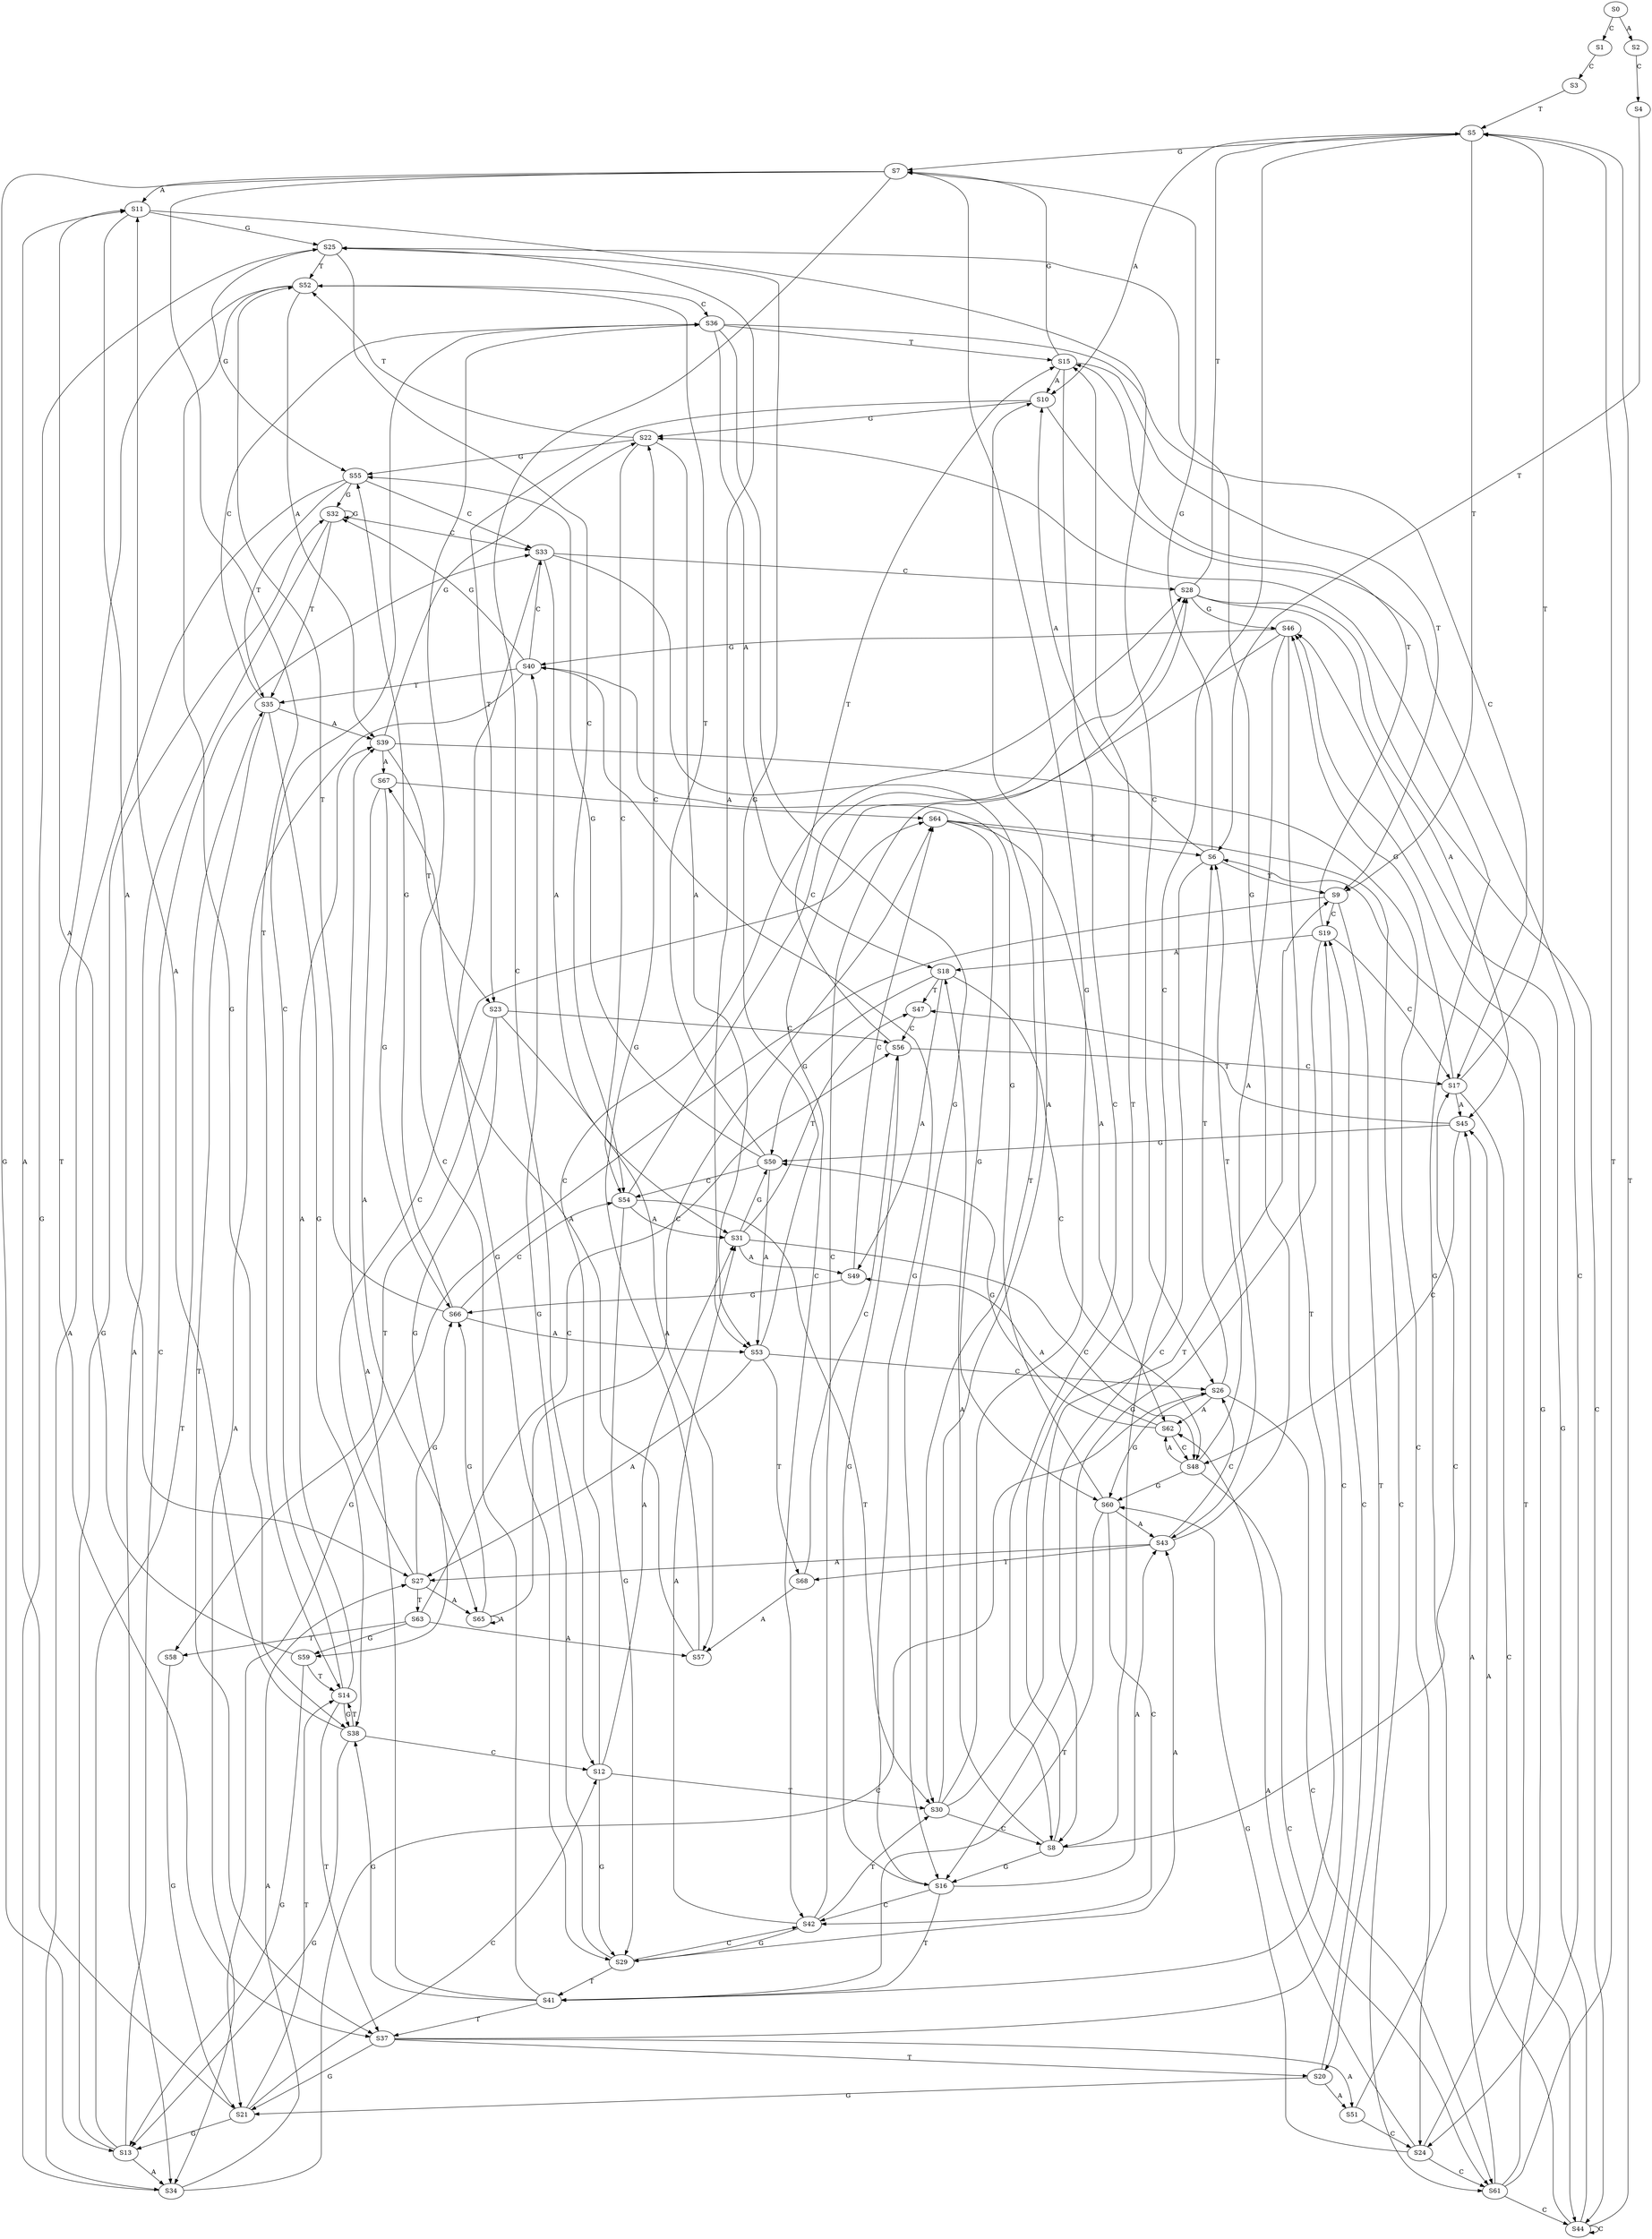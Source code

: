 strict digraph  {
	S0 -> S1 [ label = C ];
	S0 -> S2 [ label = A ];
	S1 -> S3 [ label = C ];
	S2 -> S4 [ label = C ];
	S3 -> S5 [ label = T ];
	S4 -> S6 [ label = T ];
	S5 -> S7 [ label = G ];
	S5 -> S8 [ label = C ];
	S5 -> S9 [ label = T ];
	S5 -> S10 [ label = A ];
	S6 -> S10 [ label = A ];
	S6 -> S8 [ label = C ];
	S6 -> S9 [ label = T ];
	S6 -> S7 [ label = G ];
	S7 -> S11 [ label = A ];
	S7 -> S12 [ label = C ];
	S7 -> S13 [ label = G ];
	S7 -> S14 [ label = T ];
	S8 -> S15 [ label = T ];
	S8 -> S16 [ label = G ];
	S8 -> S17 [ label = C ];
	S8 -> S18 [ label = A ];
	S9 -> S19 [ label = C ];
	S9 -> S20 [ label = T ];
	S9 -> S21 [ label = G ];
	S10 -> S22 [ label = G ];
	S10 -> S23 [ label = T ];
	S10 -> S24 [ label = C ];
	S11 -> S25 [ label = G ];
	S11 -> S26 [ label = C ];
	S11 -> S27 [ label = A ];
	S12 -> S28 [ label = C ];
	S12 -> S29 [ label = G ];
	S12 -> S30 [ label = T ];
	S12 -> S31 [ label = A ];
	S13 -> S32 [ label = G ];
	S13 -> S33 [ label = C ];
	S13 -> S34 [ label = A ];
	S13 -> S35 [ label = T ];
	S14 -> S36 [ label = C ];
	S14 -> S37 [ label = T ];
	S14 -> S38 [ label = G ];
	S14 -> S39 [ label = A ];
	S15 -> S7 [ label = G ];
	S15 -> S8 [ label = C ];
	S15 -> S10 [ label = A ];
	S15 -> S9 [ label = T ];
	S16 -> S40 [ label = G ];
	S16 -> S41 [ label = T ];
	S16 -> S42 [ label = C ];
	S16 -> S43 [ label = A ];
	S17 -> S44 [ label = C ];
	S17 -> S45 [ label = A ];
	S17 -> S5 [ label = T ];
	S17 -> S46 [ label = G ];
	S18 -> S47 [ label = T ];
	S18 -> S48 [ label = C ];
	S18 -> S49 [ label = A ];
	S18 -> S50 [ label = G ];
	S19 -> S18 [ label = A ];
	S19 -> S17 [ label = C ];
	S19 -> S16 [ label = G ];
	S19 -> S15 [ label = T ];
	S20 -> S21 [ label = G ];
	S20 -> S19 [ label = C ];
	S20 -> S51 [ label = A ];
	S21 -> S13 [ label = G ];
	S21 -> S12 [ label = C ];
	S21 -> S14 [ label = T ];
	S21 -> S11 [ label = A ];
	S22 -> S52 [ label = T ];
	S22 -> S53 [ label = A ];
	S22 -> S54 [ label = C ];
	S22 -> S55 [ label = G ];
	S23 -> S56 [ label = C ];
	S23 -> S57 [ label = A ];
	S23 -> S58 [ label = T ];
	S23 -> S59 [ label = G ];
	S24 -> S60 [ label = G ];
	S24 -> S6 [ label = T ];
	S24 -> S61 [ label = C ];
	S24 -> S62 [ label = A ];
	S25 -> S52 [ label = T ];
	S25 -> S55 [ label = G ];
	S25 -> S53 [ label = A ];
	S25 -> S54 [ label = C ];
	S26 -> S6 [ label = T ];
	S26 -> S60 [ label = G ];
	S26 -> S61 [ label = C ];
	S26 -> S62 [ label = A ];
	S27 -> S63 [ label = T ];
	S27 -> S64 [ label = C ];
	S27 -> S65 [ label = A ];
	S27 -> S66 [ label = G ];
	S28 -> S46 [ label = G ];
	S28 -> S45 [ label = A ];
	S28 -> S5 [ label = T ];
	S28 -> S44 [ label = C ];
	S29 -> S40 [ label = G ];
	S29 -> S43 [ label = A ];
	S29 -> S41 [ label = T ];
	S29 -> S42 [ label = C ];
	S30 -> S10 [ label = A ];
	S30 -> S8 [ label = C ];
	S30 -> S9 [ label = T ];
	S30 -> S7 [ label = G ];
	S31 -> S50 [ label = G ];
	S31 -> S48 [ label = C ];
	S31 -> S49 [ label = A ];
	S31 -> S47 [ label = T ];
	S32 -> S35 [ label = T ];
	S32 -> S33 [ label = C ];
	S32 -> S32 [ label = G ];
	S32 -> S34 [ label = A ];
	S33 -> S30 [ label = T ];
	S33 -> S28 [ label = C ];
	S33 -> S31 [ label = A ];
	S33 -> S29 [ label = G ];
	S34 -> S27 [ label = A ];
	S34 -> S25 [ label = G ];
	S34 -> S26 [ label = C ];
	S35 -> S39 [ label = A ];
	S35 -> S36 [ label = C ];
	S35 -> S38 [ label = G ];
	S35 -> S37 [ label = T ];
	S36 -> S15 [ label = T ];
	S36 -> S16 [ label = G ];
	S36 -> S18 [ label = A ];
	S36 -> S17 [ label = C ];
	S37 -> S19 [ label = C ];
	S37 -> S21 [ label = G ];
	S37 -> S51 [ label = A ];
	S37 -> S20 [ label = T ];
	S38 -> S14 [ label = T ];
	S38 -> S13 [ label = G ];
	S38 -> S11 [ label = A ];
	S38 -> S12 [ label = C ];
	S39 -> S23 [ label = T ];
	S39 -> S22 [ label = G ];
	S39 -> S67 [ label = A ];
	S39 -> S24 [ label = C ];
	S40 -> S34 [ label = A ];
	S40 -> S32 [ label = G ];
	S40 -> S33 [ label = C ];
	S40 -> S35 [ label = T ];
	S41 -> S36 [ label = C ];
	S41 -> S39 [ label = A ];
	S41 -> S38 [ label = G ];
	S41 -> S37 [ label = T ];
	S42 -> S29 [ label = G ];
	S42 -> S30 [ label = T ];
	S42 -> S28 [ label = C ];
	S42 -> S31 [ label = A ];
	S43 -> S27 [ label = A ];
	S43 -> S26 [ label = C ];
	S43 -> S25 [ label = G ];
	S43 -> S68 [ label = T ];
	S44 -> S46 [ label = G ];
	S44 -> S44 [ label = C ];
	S44 -> S45 [ label = A ];
	S44 -> S5 [ label = T ];
	S45 -> S50 [ label = G ];
	S45 -> S47 [ label = T ];
	S45 -> S48 [ label = C ];
	S46 -> S43 [ label = A ];
	S46 -> S40 [ label = G ];
	S46 -> S41 [ label = T ];
	S46 -> S42 [ label = C ];
	S47 -> S56 [ label = C ];
	S48 -> S6 [ label = T ];
	S48 -> S60 [ label = G ];
	S48 -> S62 [ label = A ];
	S48 -> S61 [ label = C ];
	S49 -> S66 [ label = G ];
	S49 -> S64 [ label = C ];
	S50 -> S55 [ label = G ];
	S50 -> S52 [ label = T ];
	S50 -> S53 [ label = A ];
	S50 -> S54 [ label = C ];
	S51 -> S24 [ label = C ];
	S51 -> S22 [ label = G ];
	S52 -> S39 [ label = A ];
	S52 -> S36 [ label = C ];
	S52 -> S38 [ label = G ];
	S52 -> S37 [ label = T ];
	S53 -> S27 [ label = A ];
	S53 -> S26 [ label = C ];
	S53 -> S68 [ label = T ];
	S53 -> S25 [ label = G ];
	S54 -> S28 [ label = C ];
	S54 -> S31 [ label = A ];
	S54 -> S29 [ label = G ];
	S54 -> S30 [ label = T ];
	S55 -> S34 [ label = A ];
	S55 -> S32 [ label = G ];
	S55 -> S35 [ label = T ];
	S55 -> S33 [ label = C ];
	S56 -> S17 [ label = C ];
	S56 -> S16 [ label = G ];
	S56 -> S15 [ label = T ];
	S57 -> S22 [ label = G ];
	S57 -> S67 [ label = A ];
	S58 -> S21 [ label = G ];
	S59 -> S13 [ label = G ];
	S59 -> S11 [ label = A ];
	S59 -> S14 [ label = T ];
	S60 -> S40 [ label = G ];
	S60 -> S43 [ label = A ];
	S60 -> S41 [ label = T ];
	S60 -> S42 [ label = C ];
	S61 -> S44 [ label = C ];
	S61 -> S45 [ label = A ];
	S61 -> S5 [ label = T ];
	S61 -> S46 [ label = G ];
	S62 -> S50 [ label = G ];
	S62 -> S48 [ label = C ];
	S62 -> S49 [ label = A ];
	S63 -> S57 [ label = A ];
	S63 -> S56 [ label = C ];
	S63 -> S59 [ label = G ];
	S63 -> S58 [ label = T ];
	S64 -> S62 [ label = A ];
	S64 -> S61 [ label = C ];
	S64 -> S60 [ label = G ];
	S64 -> S6 [ label = T ];
	S65 -> S66 [ label = G ];
	S65 -> S64 [ label = C ];
	S65 -> S65 [ label = A ];
	S66 -> S52 [ label = T ];
	S66 -> S53 [ label = A ];
	S66 -> S54 [ label = C ];
	S66 -> S55 [ label = G ];
	S67 -> S66 [ label = G ];
	S67 -> S65 [ label = A ];
	S67 -> S64 [ label = C ];
	S68 -> S57 [ label = A ];
	S68 -> S56 [ label = C ];
}
